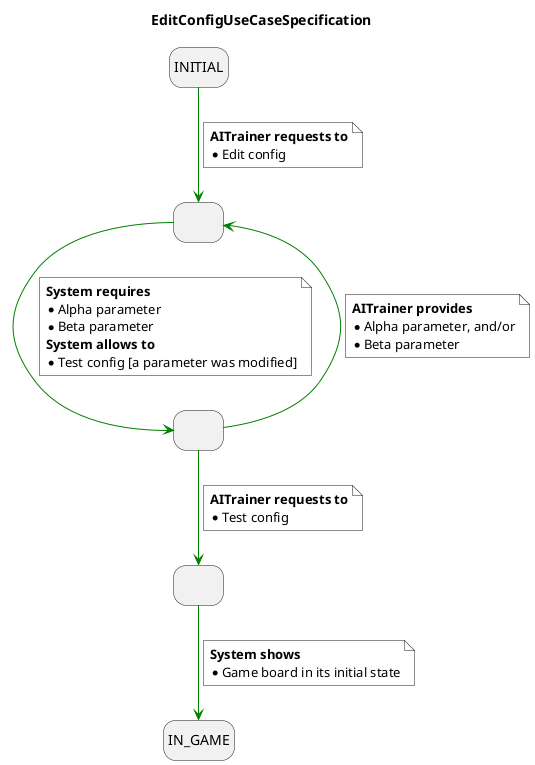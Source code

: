 @startuml EditConfigUseCaseSpecification
title EditConfigUseCaseSpecification
skinparam NoteBackgroundColor white
hide empty description

state state1 as " "
state state2 as " "
state state3 as " "


INITIAL -[#green]-> state1
note on link #white
  <b>AITrainer requests to
  * Edit config
end note

state1 -[#green]-> state2
note on link #white
  <b>System requires
  * Alpha parameter
  * Beta parameter
  <b>System allows to
  * Test config [a parameter was modified]
end note

state2 -[#green]-> state1
note on link #white
  <b>AITrainer provides
  * Alpha parameter, and/or
  * Beta parameter
end note

state2 -[#green]-> state3
note on link #white
  <b>AITrainer requests to
  * Test config
end note

state3 -[#green]-> IN_GAME
note on link #white
  <b>System shows
  * Game board in its initial state
end note

' note as note
'   ¿No debe haber una opción de cancelar
'   que regrese al estado INITIAL?
' end note

@enduml